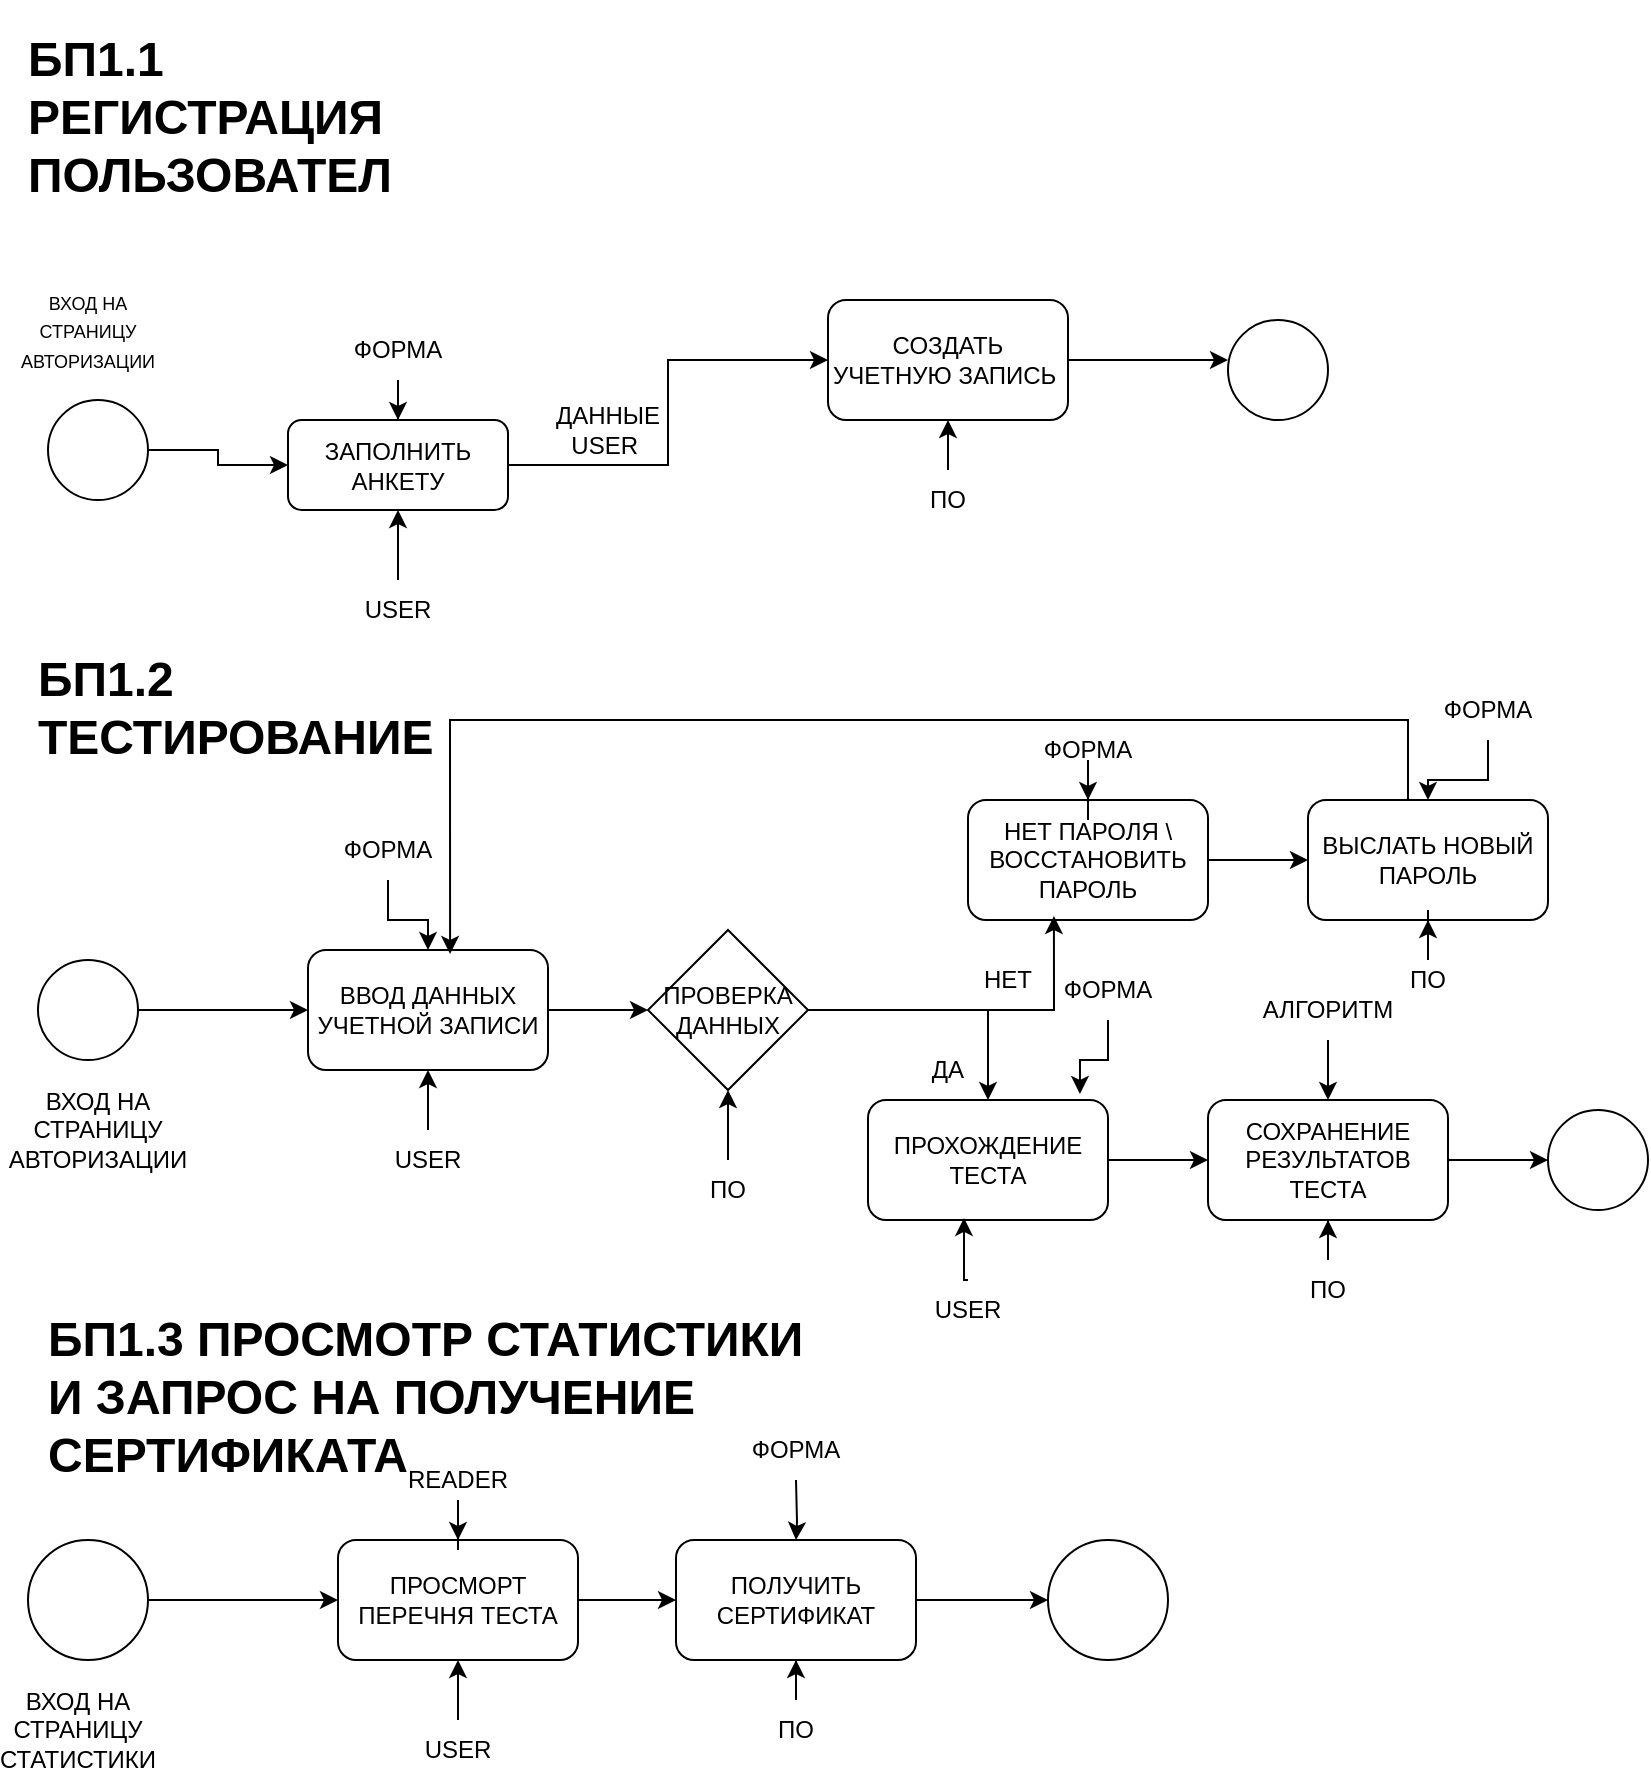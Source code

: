 <mxfile version="21.8.0" type="device">
  <diagram id="C5RBs43oDa-KdzZeNtuy" name="Page-1">
    <mxGraphModel dx="932" dy="1933" grid="1" gridSize="10" guides="1" tooltips="1" connect="1" arrows="1" fold="1" page="1" pageScale="1" pageWidth="827" pageHeight="1169" math="0" shadow="0">
      <root>
        <mxCell id="WIyWlLk6GJQsqaUBKTNV-0" />
        <mxCell id="WIyWlLk6GJQsqaUBKTNV-1" parent="WIyWlLk6GJQsqaUBKTNV-0" />
        <mxCell id="MjsbFw8WfOXpbNaebbq9-2" style="edgeStyle=orthogonalEdgeStyle;rounded=0;orthogonalLoop=1;jettySize=auto;html=1;" parent="WIyWlLk6GJQsqaUBKTNV-1" source="MjsbFw8WfOXpbNaebbq9-1" target="MjsbFw8WfOXpbNaebbq9-3" edge="1">
          <mxGeometry relative="1" as="geometry">
            <mxPoint x="160" y="35" as="targetPoint" />
          </mxGeometry>
        </mxCell>
        <mxCell id="MjsbFw8WfOXpbNaebbq9-1" value="" style="ellipse;whiteSpace=wrap;html=1;aspect=fixed;" parent="WIyWlLk6GJQsqaUBKTNV-1" vertex="1">
          <mxGeometry x="40" y="30" width="50" height="50" as="geometry" />
        </mxCell>
        <mxCell id="MjsbFw8WfOXpbNaebbq9-8" value="" style="edgeStyle=orthogonalEdgeStyle;rounded=0;orthogonalLoop=1;jettySize=auto;html=1;" parent="WIyWlLk6GJQsqaUBKTNV-1" source="MjsbFw8WfOXpbNaebbq9-3" target="MjsbFw8WfOXpbNaebbq9-4" edge="1">
          <mxGeometry relative="1" as="geometry" />
        </mxCell>
        <mxCell id="MjsbFw8WfOXpbNaebbq9-3" value="ЗАПОЛНИТЬ АНКЕТУ" style="rounded=1;whiteSpace=wrap;html=1;" parent="WIyWlLk6GJQsqaUBKTNV-1" vertex="1">
          <mxGeometry x="160" y="40" width="110" height="45" as="geometry" />
        </mxCell>
        <mxCell id="MjsbFw8WfOXpbNaebbq9-9" value="" style="edgeStyle=orthogonalEdgeStyle;rounded=0;orthogonalLoop=1;jettySize=auto;html=1;" parent="WIyWlLk6GJQsqaUBKTNV-1" source="MjsbFw8WfOXpbNaebbq9-4" edge="1">
          <mxGeometry relative="1" as="geometry">
            <mxPoint x="630" y="10" as="targetPoint" />
          </mxGeometry>
        </mxCell>
        <mxCell id="MjsbFw8WfOXpbNaebbq9-4" value="СОЗДАТЬ УЧЕТНУЮ ЗАПИСЬ&amp;nbsp;" style="rounded=1;whiteSpace=wrap;html=1;" parent="WIyWlLk6GJQsqaUBKTNV-1" vertex="1">
          <mxGeometry x="430" y="-20" width="120" height="60" as="geometry" />
        </mxCell>
        <mxCell id="MjsbFw8WfOXpbNaebbq9-7" value="" style="ellipse;whiteSpace=wrap;html=1;aspect=fixed;" parent="WIyWlLk6GJQsqaUBKTNV-1" vertex="1">
          <mxGeometry x="630" y="-10" width="50" height="50" as="geometry" />
        </mxCell>
        <mxCell id="QGUBepIBmEVTyhBLuL4_-0" value="&lt;font style=&quot;font-size: 9px;&quot;&gt;ВХОД НА СТРАНИЦУ АВТОРИЗАЦИИ&lt;/font&gt;" style="text;html=1;strokeColor=none;fillColor=none;align=center;verticalAlign=middle;whiteSpace=wrap;rounded=0;" vertex="1" parent="WIyWlLk6GJQsqaUBKTNV-1">
          <mxGeometry x="30" y="-20" width="60" height="30" as="geometry" />
        </mxCell>
        <mxCell id="QGUBepIBmEVTyhBLuL4_-3" value="" style="edgeStyle=orthogonalEdgeStyle;rounded=0;orthogonalLoop=1;jettySize=auto;html=1;" edge="1" parent="WIyWlLk6GJQsqaUBKTNV-1" source="QGUBepIBmEVTyhBLuL4_-1" target="MjsbFw8WfOXpbNaebbq9-3">
          <mxGeometry relative="1" as="geometry" />
        </mxCell>
        <mxCell id="QGUBepIBmEVTyhBLuL4_-1" value="ФОРМА" style="text;html=1;strokeColor=none;fillColor=none;align=center;verticalAlign=middle;whiteSpace=wrap;rounded=0;" vertex="1" parent="WIyWlLk6GJQsqaUBKTNV-1">
          <mxGeometry x="185" y="-10" width="60" height="30" as="geometry" />
        </mxCell>
        <mxCell id="QGUBepIBmEVTyhBLuL4_-4" value="ДАННЫЕ USER&amp;nbsp;" style="text;html=1;strokeColor=none;fillColor=none;align=center;verticalAlign=middle;whiteSpace=wrap;rounded=0;" vertex="1" parent="WIyWlLk6GJQsqaUBKTNV-1">
          <mxGeometry x="290" y="30" width="60" height="30" as="geometry" />
        </mxCell>
        <mxCell id="QGUBepIBmEVTyhBLuL4_-6" value="" style="edgeStyle=orthogonalEdgeStyle;rounded=0;orthogonalLoop=1;jettySize=auto;html=1;" edge="1" parent="WIyWlLk6GJQsqaUBKTNV-1" source="QGUBepIBmEVTyhBLuL4_-5" target="MjsbFw8WfOXpbNaebbq9-4">
          <mxGeometry relative="1" as="geometry" />
        </mxCell>
        <mxCell id="QGUBepIBmEVTyhBLuL4_-5" value="ПО" style="text;html=1;strokeColor=none;fillColor=none;align=center;verticalAlign=middle;whiteSpace=wrap;rounded=0;" vertex="1" parent="WIyWlLk6GJQsqaUBKTNV-1">
          <mxGeometry x="460" y="65" width="60" height="30" as="geometry" />
        </mxCell>
        <mxCell id="QGUBepIBmEVTyhBLuL4_-80" style="edgeStyle=orthogonalEdgeStyle;rounded=0;orthogonalLoop=1;jettySize=auto;html=1;entryX=0.5;entryY=1;entryDx=0;entryDy=0;" edge="1" parent="WIyWlLk6GJQsqaUBKTNV-1" source="QGUBepIBmEVTyhBLuL4_-7" target="MjsbFw8WfOXpbNaebbq9-3">
          <mxGeometry relative="1" as="geometry" />
        </mxCell>
        <mxCell id="QGUBepIBmEVTyhBLuL4_-7" value="USER" style="text;html=1;strokeColor=none;fillColor=none;align=center;verticalAlign=middle;whiteSpace=wrap;rounded=0;" vertex="1" parent="WIyWlLk6GJQsqaUBKTNV-1">
          <mxGeometry x="185" y="120" width="60" height="30" as="geometry" />
        </mxCell>
        <mxCell id="QGUBepIBmEVTyhBLuL4_-16" value="" style="edgeStyle=orthogonalEdgeStyle;rounded=0;orthogonalLoop=1;jettySize=auto;html=1;" edge="1" parent="WIyWlLk6GJQsqaUBKTNV-1" source="QGUBepIBmEVTyhBLuL4_-12" target="QGUBepIBmEVTyhBLuL4_-13">
          <mxGeometry relative="1" as="geometry" />
        </mxCell>
        <mxCell id="QGUBepIBmEVTyhBLuL4_-12" value="" style="ellipse;whiteSpace=wrap;html=1;aspect=fixed;" vertex="1" parent="WIyWlLk6GJQsqaUBKTNV-1">
          <mxGeometry x="35" y="310" width="50" height="50" as="geometry" />
        </mxCell>
        <mxCell id="QGUBepIBmEVTyhBLuL4_-20" value="" style="edgeStyle=orthogonalEdgeStyle;rounded=0;orthogonalLoop=1;jettySize=auto;html=1;" edge="1" parent="WIyWlLk6GJQsqaUBKTNV-1" source="QGUBepIBmEVTyhBLuL4_-13" target="QGUBepIBmEVTyhBLuL4_-19">
          <mxGeometry relative="1" as="geometry" />
        </mxCell>
        <mxCell id="QGUBepIBmEVTyhBLuL4_-13" value="ВВОД ДАННЫХ УЧЕТНОЙ ЗАПИСИ" style="rounded=1;whiteSpace=wrap;html=1;" vertex="1" parent="WIyWlLk6GJQsqaUBKTNV-1">
          <mxGeometry x="170" y="305" width="120" height="60" as="geometry" />
        </mxCell>
        <mxCell id="QGUBepIBmEVTyhBLuL4_-24" value="" style="edgeStyle=orthogonalEdgeStyle;rounded=0;orthogonalLoop=1;jettySize=auto;html=1;" edge="1" parent="WIyWlLk6GJQsqaUBKTNV-1" source="QGUBepIBmEVTyhBLuL4_-14" target="QGUBepIBmEVTyhBLuL4_-23">
          <mxGeometry relative="1" as="geometry" />
        </mxCell>
        <mxCell id="QGUBepIBmEVTyhBLuL4_-14" value="НЕТ ПАРОЛЯ \ ВОССТАНОВИТЬ ПАРОЛЬ" style="rounded=1;whiteSpace=wrap;html=1;" vertex="1" parent="WIyWlLk6GJQsqaUBKTNV-1">
          <mxGeometry x="500" y="230" width="120" height="60" as="geometry" />
        </mxCell>
        <mxCell id="QGUBepIBmEVTyhBLuL4_-18" value="ВХОД НА СТРАНИЦУ АВТОРИЗАЦИИ" style="text;html=1;strokeColor=none;fillColor=none;align=center;verticalAlign=middle;whiteSpace=wrap;rounded=0;" vertex="1" parent="WIyWlLk6GJQsqaUBKTNV-1">
          <mxGeometry x="35" y="380" width="60" height="30" as="geometry" />
        </mxCell>
        <mxCell id="QGUBepIBmEVTyhBLuL4_-30" style="edgeStyle=orthogonalEdgeStyle;rounded=0;orthogonalLoop=1;jettySize=auto;html=1;" edge="1" parent="WIyWlLk6GJQsqaUBKTNV-1" source="QGUBepIBmEVTyhBLuL4_-19" target="QGUBepIBmEVTyhBLuL4_-22">
          <mxGeometry relative="1" as="geometry" />
        </mxCell>
        <mxCell id="QGUBepIBmEVTyhBLuL4_-19" value="ПРОВЕРКА ДАННЫХ" style="rhombus;whiteSpace=wrap;html=1;" vertex="1" parent="WIyWlLk6GJQsqaUBKTNV-1">
          <mxGeometry x="340" y="295" width="80" height="80" as="geometry" />
        </mxCell>
        <mxCell id="QGUBepIBmEVTyhBLuL4_-33" value="" style="edgeStyle=orthogonalEdgeStyle;rounded=0;orthogonalLoop=1;jettySize=auto;html=1;" edge="1" parent="WIyWlLk6GJQsqaUBKTNV-1" source="QGUBepIBmEVTyhBLuL4_-22" target="QGUBepIBmEVTyhBLuL4_-31">
          <mxGeometry relative="1" as="geometry" />
        </mxCell>
        <mxCell id="QGUBepIBmEVTyhBLuL4_-22" value="ПРОХОЖДЕНИЕ ТЕСТА" style="rounded=1;whiteSpace=wrap;html=1;" vertex="1" parent="WIyWlLk6GJQsqaUBKTNV-1">
          <mxGeometry x="450" y="380" width="120" height="60" as="geometry" />
        </mxCell>
        <mxCell id="QGUBepIBmEVTyhBLuL4_-23" value="ВЫСЛАТЬ НОВЫЙ ПАРОЛЬ" style="rounded=1;whiteSpace=wrap;html=1;" vertex="1" parent="WIyWlLk6GJQsqaUBKTNV-1">
          <mxGeometry x="670" y="230" width="120" height="60" as="geometry" />
        </mxCell>
        <mxCell id="QGUBepIBmEVTyhBLuL4_-28" style="edgeStyle=orthogonalEdgeStyle;rounded=0;orthogonalLoop=1;jettySize=auto;html=1;entryX=0.592;entryY=0.033;entryDx=0;entryDy=0;entryPerimeter=0;" edge="1" parent="WIyWlLk6GJQsqaUBKTNV-1" source="QGUBepIBmEVTyhBLuL4_-23" target="QGUBepIBmEVTyhBLuL4_-13">
          <mxGeometry relative="1" as="geometry">
            <Array as="points">
              <mxPoint x="720" y="190" />
              <mxPoint x="241" y="190" />
            </Array>
          </mxGeometry>
        </mxCell>
        <mxCell id="QGUBepIBmEVTyhBLuL4_-29" style="edgeStyle=orthogonalEdgeStyle;rounded=0;orthogonalLoop=1;jettySize=auto;html=1;entryX=0.358;entryY=0.967;entryDx=0;entryDy=0;entryPerimeter=0;" edge="1" parent="WIyWlLk6GJQsqaUBKTNV-1" source="QGUBepIBmEVTyhBLuL4_-19" target="QGUBepIBmEVTyhBLuL4_-14">
          <mxGeometry relative="1" as="geometry" />
        </mxCell>
        <mxCell id="QGUBepIBmEVTyhBLuL4_-35" value="" style="edgeStyle=orthogonalEdgeStyle;rounded=0;orthogonalLoop=1;jettySize=auto;html=1;" edge="1" parent="WIyWlLk6GJQsqaUBKTNV-1" source="QGUBepIBmEVTyhBLuL4_-31" target="QGUBepIBmEVTyhBLuL4_-32">
          <mxGeometry relative="1" as="geometry" />
        </mxCell>
        <mxCell id="QGUBepIBmEVTyhBLuL4_-31" value="СОХРАНЕНИЕ РЕЗУЛЬТАТОВ ТЕСТА" style="rounded=1;whiteSpace=wrap;html=1;" vertex="1" parent="WIyWlLk6GJQsqaUBKTNV-1">
          <mxGeometry x="620" y="380" width="120" height="60" as="geometry" />
        </mxCell>
        <mxCell id="QGUBepIBmEVTyhBLuL4_-32" value="" style="ellipse;whiteSpace=wrap;html=1;aspect=fixed;" vertex="1" parent="WIyWlLk6GJQsqaUBKTNV-1">
          <mxGeometry x="790" y="385" width="50" height="50" as="geometry" />
        </mxCell>
        <mxCell id="QGUBepIBmEVTyhBLuL4_-36" value="НЕТ" style="text;html=1;strokeColor=none;fillColor=none;align=center;verticalAlign=middle;whiteSpace=wrap;rounded=0;" vertex="1" parent="WIyWlLk6GJQsqaUBKTNV-1">
          <mxGeometry x="490" y="305" width="60" height="30" as="geometry" />
        </mxCell>
        <mxCell id="QGUBepIBmEVTyhBLuL4_-37" value="ДА" style="text;html=1;strokeColor=none;fillColor=none;align=center;verticalAlign=middle;whiteSpace=wrap;rounded=0;" vertex="1" parent="WIyWlLk6GJQsqaUBKTNV-1">
          <mxGeometry x="460" y="350" width="60" height="30" as="geometry" />
        </mxCell>
        <mxCell id="QGUBepIBmEVTyhBLuL4_-39" value="ФОРМА" style="text;html=1;strokeColor=none;fillColor=none;align=center;verticalAlign=middle;whiteSpace=wrap;rounded=0;" vertex="1" parent="WIyWlLk6GJQsqaUBKTNV-1">
          <mxGeometry x="540" y="310" width="60" height="30" as="geometry" />
        </mxCell>
        <mxCell id="QGUBepIBmEVTyhBLuL4_-43" value="" style="edgeStyle=orthogonalEdgeStyle;rounded=0;orthogonalLoop=1;jettySize=auto;html=1;" edge="1" parent="WIyWlLk6GJQsqaUBKTNV-1" source="QGUBepIBmEVTyhBLuL4_-40" target="QGUBepIBmEVTyhBLuL4_-13">
          <mxGeometry relative="1" as="geometry" />
        </mxCell>
        <mxCell id="QGUBepIBmEVTyhBLuL4_-40" value="ФОРМА" style="text;html=1;strokeColor=none;fillColor=none;align=center;verticalAlign=middle;whiteSpace=wrap;rounded=0;" vertex="1" parent="WIyWlLk6GJQsqaUBKTNV-1">
          <mxGeometry x="180" y="240" width="60" height="30" as="geometry" />
        </mxCell>
        <mxCell id="QGUBepIBmEVTyhBLuL4_-44" value="" style="edgeStyle=orthogonalEdgeStyle;rounded=0;orthogonalLoop=1;jettySize=auto;html=1;" edge="1" parent="WIyWlLk6GJQsqaUBKTNV-1" source="QGUBepIBmEVTyhBLuL4_-41" target="QGUBepIBmEVTyhBLuL4_-14">
          <mxGeometry relative="1" as="geometry" />
        </mxCell>
        <mxCell id="QGUBepIBmEVTyhBLuL4_-41" value="ФОРМА" style="text;html=1;strokeColor=none;fillColor=none;align=center;verticalAlign=middle;whiteSpace=wrap;rounded=0;" vertex="1" parent="WIyWlLk6GJQsqaUBKTNV-1">
          <mxGeometry x="530" y="190" width="60" height="30" as="geometry" />
        </mxCell>
        <mxCell id="QGUBepIBmEVTyhBLuL4_-46" value="" style="edgeStyle=orthogonalEdgeStyle;rounded=0;orthogonalLoop=1;jettySize=auto;html=1;" edge="1" parent="WIyWlLk6GJQsqaUBKTNV-1" source="QGUBepIBmEVTyhBLuL4_-42" target="QGUBepIBmEVTyhBLuL4_-23">
          <mxGeometry relative="1" as="geometry" />
        </mxCell>
        <mxCell id="QGUBepIBmEVTyhBLuL4_-42" value="ФОРМА" style="text;html=1;strokeColor=none;fillColor=none;align=center;verticalAlign=middle;whiteSpace=wrap;rounded=0;" vertex="1" parent="WIyWlLk6GJQsqaUBKTNV-1">
          <mxGeometry x="730" y="170" width="60" height="30" as="geometry" />
        </mxCell>
        <mxCell id="QGUBepIBmEVTyhBLuL4_-45" style="edgeStyle=orthogonalEdgeStyle;rounded=0;orthogonalLoop=1;jettySize=auto;html=1;entryX=0.883;entryY=-0.05;entryDx=0;entryDy=0;entryPerimeter=0;" edge="1" parent="WIyWlLk6GJQsqaUBKTNV-1" source="QGUBepIBmEVTyhBLuL4_-39" target="QGUBepIBmEVTyhBLuL4_-22">
          <mxGeometry relative="1" as="geometry" />
        </mxCell>
        <mxCell id="QGUBepIBmEVTyhBLuL4_-51" style="edgeStyle=orthogonalEdgeStyle;rounded=0;orthogonalLoop=1;jettySize=auto;html=1;" edge="1" parent="WIyWlLk6GJQsqaUBKTNV-1" source="QGUBepIBmEVTyhBLuL4_-47" target="QGUBepIBmEVTyhBLuL4_-19">
          <mxGeometry relative="1" as="geometry" />
        </mxCell>
        <mxCell id="QGUBepIBmEVTyhBLuL4_-47" value="ПО" style="text;html=1;strokeColor=none;fillColor=none;align=center;verticalAlign=middle;whiteSpace=wrap;rounded=0;" vertex="1" parent="WIyWlLk6GJQsqaUBKTNV-1">
          <mxGeometry x="350" y="410" width="60" height="30" as="geometry" />
        </mxCell>
        <mxCell id="QGUBepIBmEVTyhBLuL4_-55" value="" style="edgeStyle=orthogonalEdgeStyle;rounded=0;orthogonalLoop=1;jettySize=auto;html=1;" edge="1" parent="WIyWlLk6GJQsqaUBKTNV-1" source="QGUBepIBmEVTyhBLuL4_-48" target="QGUBepIBmEVTyhBLuL4_-23">
          <mxGeometry relative="1" as="geometry" />
        </mxCell>
        <mxCell id="QGUBepIBmEVTyhBLuL4_-48" value="ПО" style="text;html=1;strokeColor=none;fillColor=none;align=center;verticalAlign=middle;whiteSpace=wrap;rounded=0;" vertex="1" parent="WIyWlLk6GJQsqaUBKTNV-1">
          <mxGeometry x="700" y="305" width="60" height="30" as="geometry" />
        </mxCell>
        <mxCell id="QGUBepIBmEVTyhBLuL4_-52" style="edgeStyle=orthogonalEdgeStyle;rounded=0;orthogonalLoop=1;jettySize=auto;html=1;entryX=0.5;entryY=1;entryDx=0;entryDy=0;" edge="1" parent="WIyWlLk6GJQsqaUBKTNV-1" source="QGUBepIBmEVTyhBLuL4_-49" target="QGUBepIBmEVTyhBLuL4_-31">
          <mxGeometry relative="1" as="geometry" />
        </mxCell>
        <mxCell id="QGUBepIBmEVTyhBLuL4_-49" value="ПО" style="text;html=1;strokeColor=none;fillColor=none;align=center;verticalAlign=middle;whiteSpace=wrap;rounded=0;" vertex="1" parent="WIyWlLk6GJQsqaUBKTNV-1">
          <mxGeometry x="650" y="460" width="60" height="30" as="geometry" />
        </mxCell>
        <mxCell id="QGUBepIBmEVTyhBLuL4_-57" style="edgeStyle=orthogonalEdgeStyle;rounded=0;orthogonalLoop=1;jettySize=auto;html=1;" edge="1" parent="WIyWlLk6GJQsqaUBKTNV-1" source="QGUBepIBmEVTyhBLuL4_-56" target="QGUBepIBmEVTyhBLuL4_-13">
          <mxGeometry relative="1" as="geometry" />
        </mxCell>
        <mxCell id="QGUBepIBmEVTyhBLuL4_-56" value="USER" style="text;html=1;strokeColor=none;fillColor=none;align=center;verticalAlign=middle;whiteSpace=wrap;rounded=0;" vertex="1" parent="WIyWlLk6GJQsqaUBKTNV-1">
          <mxGeometry x="200" y="395" width="60" height="30" as="geometry" />
        </mxCell>
        <mxCell id="QGUBepIBmEVTyhBLuL4_-58" value="USER" style="text;html=1;strokeColor=none;fillColor=none;align=center;verticalAlign=middle;whiteSpace=wrap;rounded=0;" vertex="1" parent="WIyWlLk6GJQsqaUBKTNV-1">
          <mxGeometry x="470" y="470" width="60" height="30" as="geometry" />
        </mxCell>
        <mxCell id="QGUBepIBmEVTyhBLuL4_-60" style="edgeStyle=orthogonalEdgeStyle;rounded=0;orthogonalLoop=1;jettySize=auto;html=1;exitX=0.5;exitY=0;exitDx=0;exitDy=0;entryX=0.4;entryY=0.983;entryDx=0;entryDy=0;entryPerimeter=0;" edge="1" parent="WIyWlLk6GJQsqaUBKTNV-1" source="QGUBepIBmEVTyhBLuL4_-58" target="QGUBepIBmEVTyhBLuL4_-22">
          <mxGeometry relative="1" as="geometry" />
        </mxCell>
        <mxCell id="QGUBepIBmEVTyhBLuL4_-63" value="" style="edgeStyle=orthogonalEdgeStyle;rounded=0;orthogonalLoop=1;jettySize=auto;html=1;" edge="1" parent="WIyWlLk6GJQsqaUBKTNV-1" source="QGUBepIBmEVTyhBLuL4_-61" target="QGUBepIBmEVTyhBLuL4_-62">
          <mxGeometry relative="1" as="geometry" />
        </mxCell>
        <mxCell id="QGUBepIBmEVTyhBLuL4_-61" value="" style="ellipse;whiteSpace=wrap;html=1;aspect=fixed;" vertex="1" parent="WIyWlLk6GJQsqaUBKTNV-1">
          <mxGeometry x="30" y="600" width="60" height="60" as="geometry" />
        </mxCell>
        <mxCell id="QGUBepIBmEVTyhBLuL4_-67" value="" style="edgeStyle=orthogonalEdgeStyle;rounded=0;orthogonalLoop=1;jettySize=auto;html=1;" edge="1" parent="WIyWlLk6GJQsqaUBKTNV-1" source="QGUBepIBmEVTyhBLuL4_-62" target="QGUBepIBmEVTyhBLuL4_-64">
          <mxGeometry relative="1" as="geometry" />
        </mxCell>
        <mxCell id="QGUBepIBmEVTyhBLuL4_-62" value="ПРОСМОРТ ПЕРЕЧНЯ ТЕСТА" style="rounded=1;whiteSpace=wrap;html=1;" vertex="1" parent="WIyWlLk6GJQsqaUBKTNV-1">
          <mxGeometry x="185" y="600" width="120" height="60" as="geometry" />
        </mxCell>
        <mxCell id="QGUBepIBmEVTyhBLuL4_-66" value="" style="edgeStyle=orthogonalEdgeStyle;rounded=0;orthogonalLoop=1;jettySize=auto;html=1;" edge="1" parent="WIyWlLk6GJQsqaUBKTNV-1" source="QGUBepIBmEVTyhBLuL4_-64" target="QGUBepIBmEVTyhBLuL4_-65">
          <mxGeometry relative="1" as="geometry" />
        </mxCell>
        <mxCell id="QGUBepIBmEVTyhBLuL4_-64" value="ПОЛУЧИТЬ СЕРТИФИКАТ" style="rounded=1;whiteSpace=wrap;html=1;" vertex="1" parent="WIyWlLk6GJQsqaUBKTNV-1">
          <mxGeometry x="354" y="600" width="120" height="60" as="geometry" />
        </mxCell>
        <mxCell id="QGUBepIBmEVTyhBLuL4_-65" value="" style="ellipse;whiteSpace=wrap;html=1;aspect=fixed;" vertex="1" parent="WIyWlLk6GJQsqaUBKTNV-1">
          <mxGeometry x="540" y="600" width="60" height="60" as="geometry" />
        </mxCell>
        <mxCell id="QGUBepIBmEVTyhBLuL4_-68" value="ВХОД НА СТРАНИЦУ СТАТИСТИКИ" style="text;html=1;strokeColor=none;fillColor=none;align=center;verticalAlign=middle;whiteSpace=wrap;rounded=0;" vertex="1" parent="WIyWlLk6GJQsqaUBKTNV-1">
          <mxGeometry x="25" y="680" width="60" height="30" as="geometry" />
        </mxCell>
        <mxCell id="QGUBepIBmEVTyhBLuL4_-74" value="" style="edgeStyle=orthogonalEdgeStyle;rounded=0;orthogonalLoop=1;jettySize=auto;html=1;" edge="1" parent="WIyWlLk6GJQsqaUBKTNV-1" target="QGUBepIBmEVTyhBLuL4_-64">
          <mxGeometry relative="1" as="geometry">
            <mxPoint x="414" y="570" as="sourcePoint" />
          </mxGeometry>
        </mxCell>
        <mxCell id="QGUBepIBmEVTyhBLuL4_-69" value="ФОРМА" style="text;html=1;strokeColor=none;fillColor=none;align=center;verticalAlign=middle;whiteSpace=wrap;rounded=0;" vertex="1" parent="WIyWlLk6GJQsqaUBKTNV-1">
          <mxGeometry x="384" y="540" width="60" height="30" as="geometry" />
        </mxCell>
        <mxCell id="QGUBepIBmEVTyhBLuL4_-72" value="" style="edgeStyle=orthogonalEdgeStyle;rounded=0;orthogonalLoop=1;jettySize=auto;html=1;" edge="1" parent="WIyWlLk6GJQsqaUBKTNV-1" source="QGUBepIBmEVTyhBLuL4_-71" target="QGUBepIBmEVTyhBLuL4_-62">
          <mxGeometry relative="1" as="geometry" />
        </mxCell>
        <mxCell id="QGUBepIBmEVTyhBLuL4_-71" value="USER" style="text;html=1;strokeColor=none;fillColor=none;align=center;verticalAlign=middle;whiteSpace=wrap;rounded=0;" vertex="1" parent="WIyWlLk6GJQsqaUBKTNV-1">
          <mxGeometry x="215" y="690" width="60" height="30" as="geometry" />
        </mxCell>
        <mxCell id="QGUBepIBmEVTyhBLuL4_-75" value="&lt;h1&gt;БП1.1 РЕГИСТРАЦИЯ ПОЛЬЗОВАТЕЛЯ&lt;/h1&gt;" style="text;html=1;strokeColor=none;fillColor=none;spacing=5;spacingTop=-20;whiteSpace=wrap;overflow=hidden;rounded=0;" vertex="1" parent="WIyWlLk6GJQsqaUBKTNV-1">
          <mxGeometry x="25" y="-160" width="190" height="120" as="geometry" />
        </mxCell>
        <mxCell id="QGUBepIBmEVTyhBLuL4_-76" value="&lt;h1&gt;БП1.2 ТЕСТИРОВАНИЕ&lt;/h1&gt;" style="text;html=1;strokeColor=none;fillColor=none;spacing=5;spacingTop=-20;whiteSpace=wrap;overflow=hidden;rounded=0;" vertex="1" parent="WIyWlLk6GJQsqaUBKTNV-1">
          <mxGeometry x="30" y="150" width="225" height="110" as="geometry" />
        </mxCell>
        <mxCell id="QGUBepIBmEVTyhBLuL4_-78" value="&lt;h1&gt;БП1.3 ПРОСМОТР СТАТИСТИКИ И ЗАПРОС НА ПОЛУЧЕНИЕ СЕРТИФИКАТА&lt;/h1&gt;" style="text;html=1;strokeColor=none;fillColor=none;spacing=5;spacingTop=-20;whiteSpace=wrap;overflow=hidden;rounded=0;" vertex="1" parent="WIyWlLk6GJQsqaUBKTNV-1">
          <mxGeometry x="35" y="480" width="400" height="90" as="geometry" />
        </mxCell>
        <mxCell id="QGUBepIBmEVTyhBLuL4_-85" style="edgeStyle=orthogonalEdgeStyle;rounded=0;orthogonalLoop=1;jettySize=auto;html=1;" edge="1" parent="WIyWlLk6GJQsqaUBKTNV-1" source="QGUBepIBmEVTyhBLuL4_-82" target="QGUBepIBmEVTyhBLuL4_-62">
          <mxGeometry relative="1" as="geometry" />
        </mxCell>
        <mxCell id="QGUBepIBmEVTyhBLuL4_-82" value="READER" style="text;html=1;strokeColor=none;fillColor=none;align=center;verticalAlign=middle;whiteSpace=wrap;rounded=0;" vertex="1" parent="WIyWlLk6GJQsqaUBKTNV-1">
          <mxGeometry x="215" y="555" width="60" height="30" as="geometry" />
        </mxCell>
        <mxCell id="QGUBepIBmEVTyhBLuL4_-84" value="" style="edgeStyle=orthogonalEdgeStyle;rounded=0;orthogonalLoop=1;jettySize=auto;html=1;" edge="1" parent="WIyWlLk6GJQsqaUBKTNV-1" source="QGUBepIBmEVTyhBLuL4_-83" target="QGUBepIBmEVTyhBLuL4_-31">
          <mxGeometry relative="1" as="geometry" />
        </mxCell>
        <mxCell id="QGUBepIBmEVTyhBLuL4_-83" value="АЛГОРИТМ" style="text;html=1;strokeColor=none;fillColor=none;align=center;verticalAlign=middle;whiteSpace=wrap;rounded=0;" vertex="1" parent="WIyWlLk6GJQsqaUBKTNV-1">
          <mxGeometry x="650" y="320" width="60" height="30" as="geometry" />
        </mxCell>
        <mxCell id="QGUBepIBmEVTyhBLuL4_-87" value="" style="edgeStyle=orthogonalEdgeStyle;rounded=0;orthogonalLoop=1;jettySize=auto;html=1;" edge="1" parent="WIyWlLk6GJQsqaUBKTNV-1" source="QGUBepIBmEVTyhBLuL4_-86" target="QGUBepIBmEVTyhBLuL4_-64">
          <mxGeometry relative="1" as="geometry" />
        </mxCell>
        <mxCell id="QGUBepIBmEVTyhBLuL4_-86" value="ПО" style="text;html=1;strokeColor=none;fillColor=none;align=center;verticalAlign=middle;whiteSpace=wrap;rounded=0;" vertex="1" parent="WIyWlLk6GJQsqaUBKTNV-1">
          <mxGeometry x="384" y="680" width="60" height="30" as="geometry" />
        </mxCell>
      </root>
    </mxGraphModel>
  </diagram>
</mxfile>
